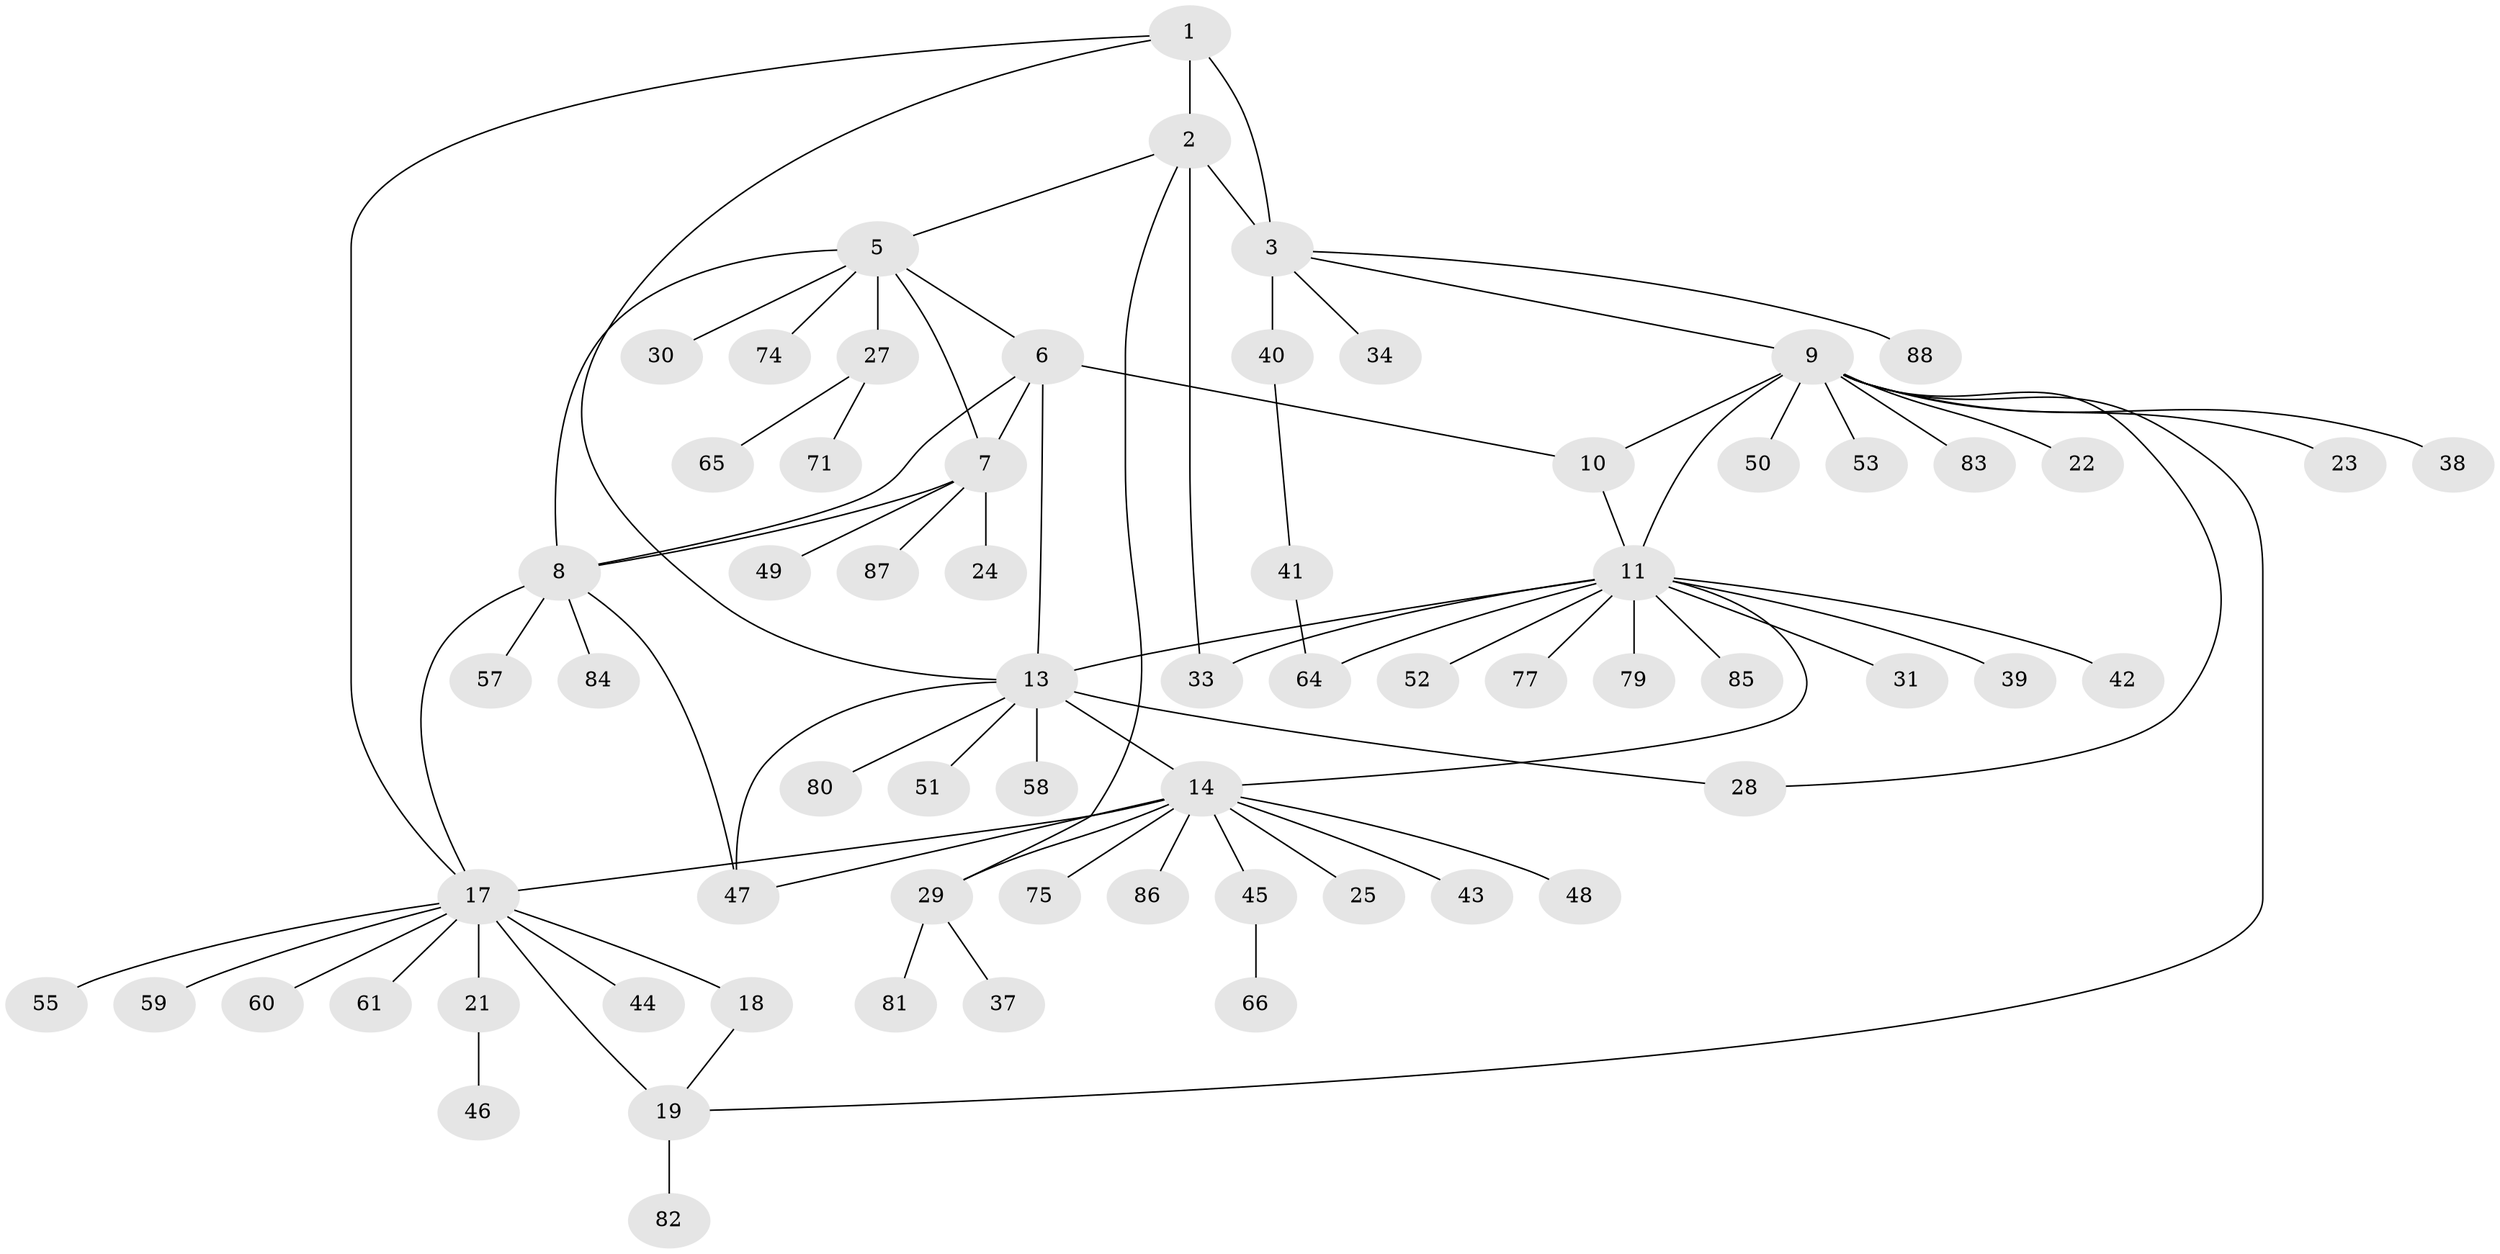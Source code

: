 // original degree distribution, {6: 0.033707865168539325, 7: 0.02247191011235955, 3: 0.0449438202247191, 8: 0.0449438202247191, 5: 0.0449438202247191, 10: 0.011235955056179775, 4: 0.0449438202247191, 12: 0.011235955056179775, 9: 0.02247191011235955, 2: 0.15730337078651685, 1: 0.5617977528089888}
// Generated by graph-tools (version 1.1) at 2025/11/02/27/25 16:11:32]
// undirected, 67 vertices, 85 edges
graph export_dot {
graph [start="1"]
  node [color=gray90,style=filled];
  1 [super="+73"];
  2;
  3 [super="+4"];
  5 [super="+26"];
  6;
  7 [super="+35"];
  8 [super="+72"];
  9 [super="+12"];
  10;
  11 [super="+16"];
  13 [super="+15"];
  14 [super="+32"];
  17 [super="+20"];
  18 [super="+69"];
  19;
  21;
  22;
  23 [super="+62"];
  24;
  25 [super="+67"];
  27 [super="+78"];
  28;
  29 [super="+70"];
  30;
  31;
  33 [super="+36"];
  34;
  37;
  38 [super="+54"];
  39;
  40 [super="+89"];
  41 [super="+68"];
  42;
  43;
  44;
  45 [super="+63"];
  46;
  47 [super="+56"];
  48;
  49;
  50;
  51;
  52;
  53;
  55;
  57;
  58;
  59 [super="+76"];
  60;
  61;
  64;
  65;
  66;
  71;
  74;
  75;
  77;
  79;
  80;
  81;
  82;
  83;
  84;
  85;
  86;
  87;
  88;
  1 -- 2;
  1 -- 3 [weight=2];
  1 -- 13;
  1 -- 17;
  2 -- 3 [weight=2];
  2 -- 5;
  2 -- 29;
  2 -- 33;
  3 -- 9;
  3 -- 34;
  3 -- 40;
  3 -- 88;
  5 -- 6;
  5 -- 7;
  5 -- 8;
  5 -- 27;
  5 -- 30;
  5 -- 74;
  6 -- 7;
  6 -- 8;
  6 -- 10;
  6 -- 13;
  7 -- 8;
  7 -- 24;
  7 -- 49;
  7 -- 87;
  8 -- 47;
  8 -- 57;
  8 -- 84;
  8 -- 17;
  9 -- 10 [weight=2];
  9 -- 11 [weight=2];
  9 -- 19;
  9 -- 23;
  9 -- 28;
  9 -- 50;
  9 -- 53;
  9 -- 83;
  9 -- 38;
  9 -- 22;
  10 -- 11;
  11 -- 31;
  11 -- 52;
  11 -- 64;
  11 -- 85;
  11 -- 39;
  11 -- 42;
  11 -- 13 [weight=2];
  11 -- 14;
  11 -- 77;
  11 -- 79;
  11 -- 33;
  13 -- 14 [weight=2];
  13 -- 28;
  13 -- 47;
  13 -- 80;
  13 -- 51;
  13 -- 58;
  14 -- 17;
  14 -- 25;
  14 -- 43;
  14 -- 45;
  14 -- 48;
  14 -- 86;
  14 -- 29;
  14 -- 75;
  14 -- 47;
  17 -- 18 [weight=2];
  17 -- 19 [weight=2];
  17 -- 21;
  17 -- 61;
  17 -- 44;
  17 -- 55;
  17 -- 59;
  17 -- 60;
  18 -- 19;
  19 -- 82;
  21 -- 46;
  27 -- 65;
  27 -- 71;
  29 -- 37;
  29 -- 81;
  40 -- 41;
  41 -- 64;
  45 -- 66;
}
